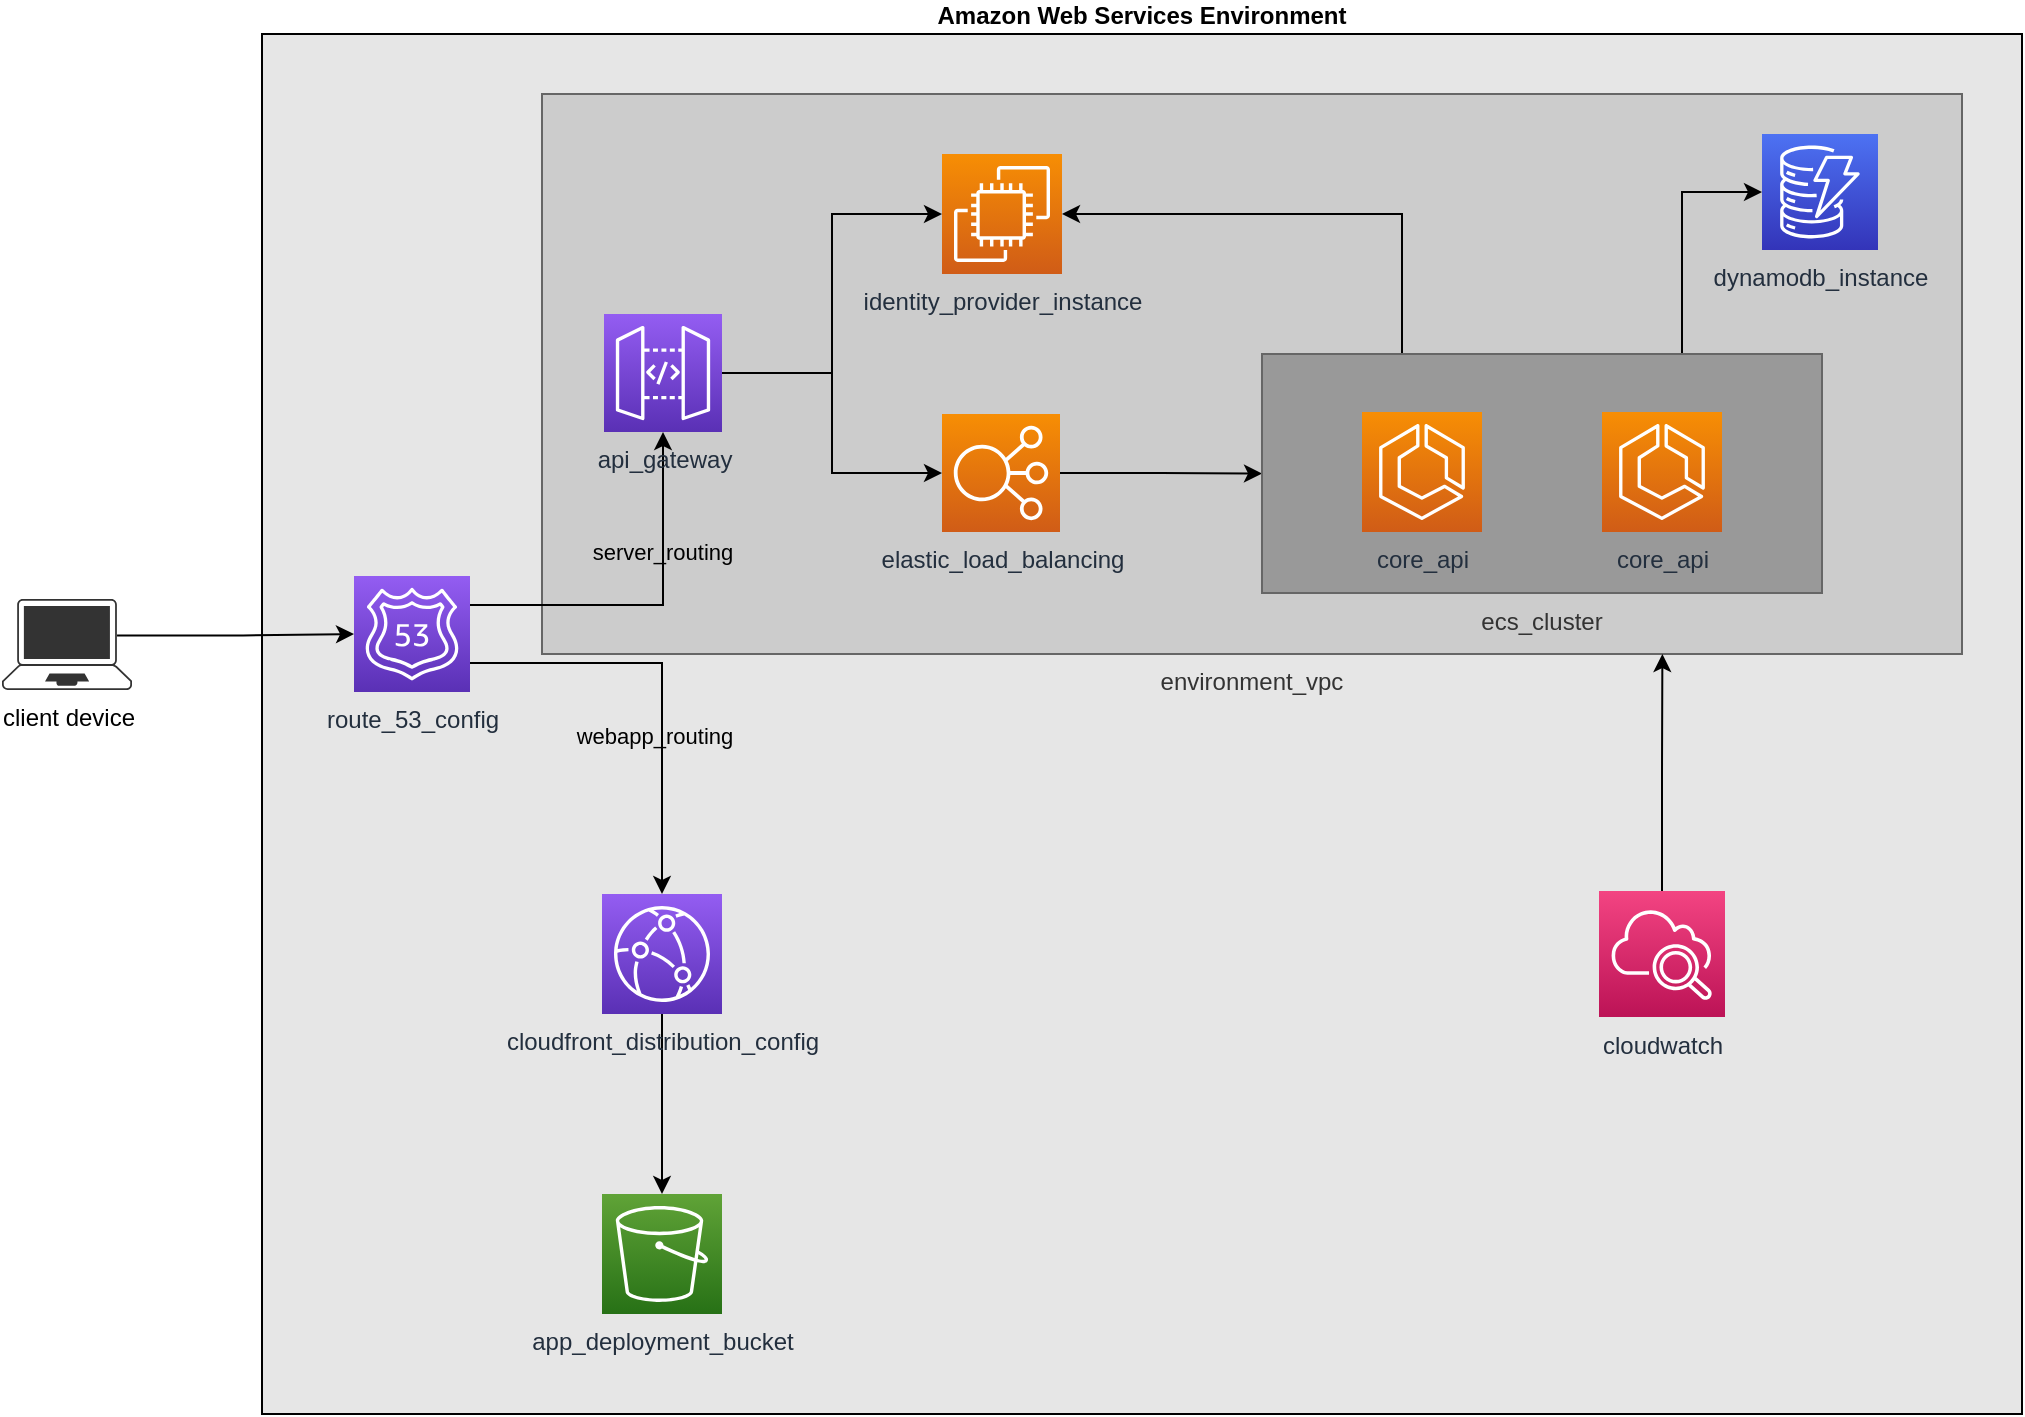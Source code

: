 <mxfile pages="2">
    <diagram id="TbWJORAyNabHfrq1eeGD" name="diagram">
        <mxGraphModel dx="696" dy="445" grid="1" gridSize="10" guides="1" tooltips="1" connect="1" arrows="1" fold="1" page="1" pageScale="1" pageWidth="1100" pageHeight="850" math="0" shadow="0">
            <root>
                <mxCell id="0"/>
                <mxCell id="1" parent="0"/>
                <mxCell id="PY8pIcb9HLgpKI4LF3eB-2" value="Amazon Web Services Environment" style="rounded=0;whiteSpace=wrap;html=1;fontStyle=1;labelPosition=center;verticalLabelPosition=top;align=center;verticalAlign=bottom;fillColor=#E6E6E6;" parent="1" vertex="1">
                    <mxGeometry x="160" y="40" width="880" height="690" as="geometry"/>
                </mxCell>
                <mxCell id="PY8pIcb9HLgpKI4LF3eB-8" style="edgeStyle=orthogonalEdgeStyle;rounded=0;orthogonalLoop=1;jettySize=auto;html=1;exitX=1;exitY=0.75;exitDx=0;exitDy=0;exitPerimeter=0;" parent="1" source="PY8pIcb9HLgpKI4LF3eB-4" target="PY8pIcb9HLgpKI4LF3eB-6" edge="1">
                    <mxGeometry relative="1" as="geometry"/>
                </mxCell>
                <mxCell id="PY8pIcb9HLgpKI4LF3eB-9" value="webapp_routing" style="edgeLabel;html=1;align=center;verticalAlign=middle;resizable=0;points=[];labelBackgroundColor=none;" parent="PY8pIcb9HLgpKI4LF3eB-8" vertex="1" connectable="0">
                    <mxGeometry x="0.25" y="-4" relative="1" as="geometry">
                        <mxPoint as="offset"/>
                    </mxGeometry>
                </mxCell>
                <mxCell id="PY8pIcb9HLgpKI4LF3eB-4" value="route_53_config" style="sketch=0;points=[[0,0,0],[0.25,0,0],[0.5,0,0],[0.75,0,0],[1,0,0],[0,1,0],[0.25,1,0],[0.5,1,0],[0.75,1,0],[1,1,0],[0,0.25,0],[0,0.5,0],[0,0.75,0],[1,0.25,0],[1,0.5,0],[1,0.75,0]];outlineConnect=0;fontColor=#232F3E;gradientColor=#945DF2;gradientDirection=north;fillColor=#5A30B5;strokeColor=#ffffff;dashed=0;verticalLabelPosition=bottom;verticalAlign=top;align=center;html=1;fontSize=12;fontStyle=0;aspect=fixed;shape=mxgraph.aws4.resourceIcon;resIcon=mxgraph.aws4.route_53;" parent="1" vertex="1">
                    <mxGeometry x="206" y="311" width="58" height="58" as="geometry"/>
                </mxCell>
                <mxCell id="PY8pIcb9HLgpKI4LF3eB-21" value="environment_vpc" style="rounded=0;whiteSpace=wrap;html=1;labelBackgroundColor=none;fillColor=#CCCCCC;strokeColor=#666666;fontColor=#333333;labelPosition=center;verticalLabelPosition=bottom;align=center;verticalAlign=top;" parent="1" vertex="1">
                    <mxGeometry x="300" y="70" width="710" height="280" as="geometry"/>
                </mxCell>
                <mxCell id="PY8pIcb9HLgpKI4LF3eB-18" style="edgeStyle=orthogonalEdgeStyle;rounded=0;orthogonalLoop=1;jettySize=auto;html=1;exitX=1;exitY=0.25;exitDx=0;exitDy=0;exitPerimeter=0;entryX=0.5;entryY=1;entryDx=0;entryDy=0;entryPerimeter=0;labelBackgroundColor=none;" parent="1" source="PY8pIcb9HLgpKI4LF3eB-4" target="PY8pIcb9HLgpKI4LF3eB-16" edge="1">
                    <mxGeometry relative="1" as="geometry"/>
                </mxCell>
                <mxCell id="PY8pIcb9HLgpKI4LF3eB-19" value="server_routing" style="edgeLabel;html=1;align=center;verticalAlign=middle;resizable=0;points=[];labelBackgroundColor=none;" parent="PY8pIcb9HLgpKI4LF3eB-18" vertex="1" connectable="0">
                    <mxGeometry x="0.349" y="1" relative="1" as="geometry">
                        <mxPoint as="offset"/>
                    </mxGeometry>
                </mxCell>
                <mxCell id="PY8pIcb9HLgpKI4LF3eB-13" style="edgeStyle=orthogonalEdgeStyle;rounded=0;orthogonalLoop=1;jettySize=auto;html=1;" parent="1" source="PY8pIcb9HLgpKI4LF3eB-6" target="PY8pIcb9HLgpKI4LF3eB-12" edge="1">
                    <mxGeometry relative="1" as="geometry"/>
                </mxCell>
                <mxCell id="PY8pIcb9HLgpKI4LF3eB-6" value="cloudfront_distribution_config" style="sketch=0;points=[[0,0,0],[0.25,0,0],[0.5,0,0],[0.75,0,0],[1,0,0],[0,1,0],[0.25,1,0],[0.5,1,0],[0.75,1,0],[1,1,0],[0,0.25,0],[0,0.5,0],[0,0.75,0],[1,0.25,0],[1,0.5,0],[1,0.75,0]];outlineConnect=0;fontColor=#232F3E;gradientColor=#945DF2;gradientDirection=north;fillColor=#5A30B5;strokeColor=#ffffff;dashed=0;verticalLabelPosition=bottom;verticalAlign=top;align=center;html=1;fontSize=12;fontStyle=0;aspect=fixed;shape=mxgraph.aws4.resourceIcon;resIcon=mxgraph.aws4.cloudfront;" parent="1" vertex="1">
                    <mxGeometry x="330" y="470" width="60" height="60" as="geometry"/>
                </mxCell>
                <mxCell id="PY8pIcb9HLgpKI4LF3eB-12" value="app_deployment_bucket" style="sketch=0;points=[[0,0,0],[0.25,0,0],[0.5,0,0],[0.75,0,0],[1,0,0],[0,1,0],[0.25,1,0],[0.5,1,0],[0.75,1,0],[1,1,0],[0,0.25,0],[0,0.5,0],[0,0.75,0],[1,0.25,0],[1,0.5,0],[1,0.75,0]];outlineConnect=0;fontColor=#232F3E;gradientColor=#60A337;gradientDirection=north;fillColor=#277116;strokeColor=#ffffff;dashed=0;verticalLabelPosition=bottom;verticalAlign=top;align=center;html=1;fontSize=12;fontStyle=0;aspect=fixed;shape=mxgraph.aws4.resourceIcon;resIcon=mxgraph.aws4.s3;labelBackgroundColor=none;" parent="1" vertex="1">
                    <mxGeometry x="330" y="620" width="60" height="60" as="geometry"/>
                </mxCell>
                <mxCell id="PY8pIcb9HLgpKI4LF3eB-24" style="edgeStyle=orthogonalEdgeStyle;rounded=0;orthogonalLoop=1;jettySize=auto;html=1;labelBackgroundColor=none;" parent="1" source="PY8pIcb9HLgpKI4LF3eB-16" target="PY8pIcb9HLgpKI4LF3eB-23" edge="1">
                    <mxGeometry relative="1" as="geometry"/>
                </mxCell>
                <mxCell id="PY8pIcb9HLgpKI4LF3eB-32" style="edgeStyle=orthogonalEdgeStyle;rounded=0;orthogonalLoop=1;jettySize=auto;html=1;entryX=0;entryY=0.5;entryDx=0;entryDy=0;entryPerimeter=0;labelBackgroundColor=none;" parent="1" source="PY8pIcb9HLgpKI4LF3eB-16" target="PY8pIcb9HLgpKI4LF3eB-25" edge="1">
                    <mxGeometry relative="1" as="geometry"/>
                </mxCell>
                <mxCell id="PY8pIcb9HLgpKI4LF3eB-16" value="api_gateway" style="sketch=0;points=[[0,0,0],[0.25,0,0],[0.5,0,0],[0.75,0,0],[1,0,0],[0,1,0],[0.25,1,0],[0.5,1,0],[0.75,1,0],[1,1,0],[0,0.25,0],[0,0.5,0],[0,0.75,0],[1,0.25,0],[1,0.5,0],[1,0.75,0]];outlineConnect=0;fontColor=#232F3E;gradientColor=#945DF2;gradientDirection=north;fillColor=#5A30B5;strokeColor=#ffffff;dashed=0;verticalLabelPosition=bottom;verticalAlign=top;align=center;html=1;fontSize=12;fontStyle=0;aspect=fixed;shape=mxgraph.aws4.resourceIcon;resIcon=mxgraph.aws4.api_gateway;labelBackgroundColor=none;" parent="1" vertex="1">
                    <mxGeometry x="331" y="180" width="59" height="59" as="geometry"/>
                </mxCell>
                <mxCell id="PY8pIcb9HLgpKI4LF3eB-20" value="dynamodb_instance" style="sketch=0;points=[[0,0,0],[0.25,0,0],[0.5,0,0],[0.75,0,0],[1,0,0],[0,1,0],[0.25,1,0],[0.5,1,0],[0.75,1,0],[1,1,0],[0,0.25,0],[0,0.5,0],[0,0.75,0],[1,0.25,0],[1,0.5,0],[1,0.75,0]];outlineConnect=0;fontColor=#232F3E;gradientColor=#4D72F3;gradientDirection=north;fillColor=#3334B9;strokeColor=#ffffff;dashed=0;verticalLabelPosition=bottom;verticalAlign=top;align=center;html=1;fontSize=12;fontStyle=0;aspect=fixed;shape=mxgraph.aws4.resourceIcon;resIcon=mxgraph.aws4.dynamodb;labelBackgroundColor=none;" parent="1" vertex="1">
                    <mxGeometry x="910" y="90" width="58" height="58" as="geometry"/>
                </mxCell>
                <mxCell id="PY8pIcb9HLgpKI4LF3eB-28" style="edgeStyle=orthogonalEdgeStyle;rounded=0;orthogonalLoop=1;jettySize=auto;html=1;entryX=0;entryY=0.5;entryDx=0;entryDy=0;labelBackgroundColor=none;" parent="1" source="PY8pIcb9HLgpKI4LF3eB-23" target="PY8pIcb9HLgpKI4LF3eB-26" edge="1">
                    <mxGeometry relative="1" as="geometry"/>
                </mxCell>
                <mxCell id="PY8pIcb9HLgpKI4LF3eB-23" value="elastic_load_balancing" style="sketch=0;points=[[0,0,0],[0.25,0,0],[0.5,0,0],[0.75,0,0],[1,0,0],[0,1,0],[0.25,1,0],[0.5,1,0],[0.75,1,0],[1,1,0],[0,0.25,0],[0,0.5,0],[0,0.75,0],[1,0.25,0],[1,0.5,0],[1,0.75,0]];outlineConnect=0;fontColor=#232F3E;gradientColor=#F78E04;gradientDirection=north;fillColor=#D05C17;strokeColor=#ffffff;dashed=0;verticalLabelPosition=bottom;verticalAlign=top;align=center;html=1;fontSize=12;fontStyle=0;aspect=fixed;shape=mxgraph.aws4.resourceIcon;resIcon=mxgraph.aws4.elastic_load_balancing;labelBackgroundColor=none;" parent="1" vertex="1">
                    <mxGeometry x="500" y="230" width="59" height="59" as="geometry"/>
                </mxCell>
                <mxCell id="PY8pIcb9HLgpKI4LF3eB-25" value="identity_provider_instance" style="sketch=0;points=[[0,0,0],[0.25,0,0],[0.5,0,0],[0.75,0,0],[1,0,0],[0,1,0],[0.25,1,0],[0.5,1,0],[0.75,1,0],[1,1,0],[0,0.25,0],[0,0.5,0],[0,0.75,0],[1,0.25,0],[1,0.5,0],[1,0.75,0]];outlineConnect=0;fontColor=#232F3E;gradientColor=#F78E04;gradientDirection=north;fillColor=#D05C17;strokeColor=#ffffff;dashed=0;verticalLabelPosition=bottom;verticalAlign=top;align=center;html=1;fontSize=12;fontStyle=0;aspect=fixed;shape=mxgraph.aws4.resourceIcon;resIcon=mxgraph.aws4.ec2;labelBackgroundColor=none;" parent="1" vertex="1">
                    <mxGeometry x="500" y="100" width="60" height="60" as="geometry"/>
                </mxCell>
                <mxCell id="PY8pIcb9HLgpKI4LF3eB-33" style="edgeStyle=orthogonalEdgeStyle;rounded=0;orthogonalLoop=1;jettySize=auto;html=1;exitX=0.25;exitY=0;exitDx=0;exitDy=0;entryX=1;entryY=0.5;entryDx=0;entryDy=0;entryPerimeter=0;labelBackgroundColor=none;" parent="1" source="PY8pIcb9HLgpKI4LF3eB-26" target="PY8pIcb9HLgpKI4LF3eB-25" edge="1">
                    <mxGeometry relative="1" as="geometry"/>
                </mxCell>
                <mxCell id="PY8pIcb9HLgpKI4LF3eB-34" style="edgeStyle=orthogonalEdgeStyle;rounded=0;orthogonalLoop=1;jettySize=auto;html=1;exitX=0.75;exitY=0;exitDx=0;exitDy=0;entryX=0;entryY=0.5;entryDx=0;entryDy=0;entryPerimeter=0;labelBackgroundColor=none;" parent="1" source="PY8pIcb9HLgpKI4LF3eB-26" target="PY8pIcb9HLgpKI4LF3eB-20" edge="1">
                    <mxGeometry relative="1" as="geometry"/>
                </mxCell>
                <mxCell id="PY8pIcb9HLgpKI4LF3eB-26" value="ecs_cluster" style="rounded=0;whiteSpace=wrap;html=1;labelBackgroundColor=none;fillColor=#999999;labelPosition=center;verticalLabelPosition=bottom;align=center;verticalAlign=top;strokeColor=#666666;fontColor=#333333;" parent="1" vertex="1">
                    <mxGeometry x="660" y="200" width="280" height="119.5" as="geometry"/>
                </mxCell>
                <mxCell id="PY8pIcb9HLgpKI4LF3eB-29" value="core_api" style="sketch=0;points=[[0,0,0],[0.25,0,0],[0.5,0,0],[0.75,0,0],[1,0,0],[0,1,0],[0.25,1,0],[0.5,1,0],[0.75,1,0],[1,1,0],[0,0.25,0],[0,0.5,0],[0,0.75,0],[1,0.25,0],[1,0.5,0],[1,0.75,0]];outlineConnect=0;fontColor=#232F3E;gradientColor=#F78E04;gradientDirection=north;fillColor=#D05C17;strokeColor=#ffffff;dashed=0;verticalLabelPosition=bottom;verticalAlign=top;align=center;html=1;fontSize=12;fontStyle=0;aspect=fixed;shape=mxgraph.aws4.resourceIcon;resIcon=mxgraph.aws4.ecs;labelBackgroundColor=none;" parent="1" vertex="1">
                    <mxGeometry x="710" y="229" width="60" height="60" as="geometry"/>
                </mxCell>
                <mxCell id="PY8pIcb9HLgpKI4LF3eB-30" value="core_api" style="sketch=0;points=[[0,0,0],[0.25,0,0],[0.5,0,0],[0.75,0,0],[1,0,0],[0,1,0],[0.25,1,0],[0.5,1,0],[0.75,1,0],[1,1,0],[0,0.25,0],[0,0.5,0],[0,0.75,0],[1,0.25,0],[1,0.5,0],[1,0.75,0]];outlineConnect=0;fontColor=#232F3E;gradientColor=#F78E04;gradientDirection=north;fillColor=#D05C17;strokeColor=#ffffff;dashed=0;verticalLabelPosition=bottom;verticalAlign=top;align=center;html=1;fontSize=12;fontStyle=0;aspect=fixed;shape=mxgraph.aws4.resourceIcon;resIcon=mxgraph.aws4.ecs;labelBackgroundColor=none;" parent="1" vertex="1">
                    <mxGeometry x="830" y="229" width="60" height="60" as="geometry"/>
                </mxCell>
                <mxCell id="PY8pIcb9HLgpKI4LF3eB-38" style="edgeStyle=orthogonalEdgeStyle;rounded=0;orthogonalLoop=1;jettySize=auto;html=1;exitX=0.5;exitY=0;exitDx=0;exitDy=0;exitPerimeter=0;entryX=0.789;entryY=1;entryDx=0;entryDy=0;entryPerimeter=0;labelBackgroundColor=none;" parent="1" source="PY8pIcb9HLgpKI4LF3eB-35" target="PY8pIcb9HLgpKI4LF3eB-21" edge="1">
                    <mxGeometry relative="1" as="geometry"/>
                </mxCell>
                <mxCell id="PY8pIcb9HLgpKI4LF3eB-35" value="cloudwatch" style="sketch=0;points=[[0,0,0],[0.25,0,0],[0.5,0,0],[0.75,0,0],[1,0,0],[0,1,0],[0.25,1,0],[0.5,1,0],[0.75,1,0],[1,1,0],[0,0.25,0],[0,0.5,0],[0,0.75,0],[1,0.25,0],[1,0.5,0],[1,0.75,0]];points=[[0,0,0],[0.25,0,0],[0.5,0,0],[0.75,0,0],[1,0,0],[0,1,0],[0.25,1,0],[0.5,1,0],[0.75,1,0],[1,1,0],[0,0.25,0],[0,0.5,0],[0,0.75,0],[1,0.25,0],[1,0.5,0],[1,0.75,0]];outlineConnect=0;fontColor=#232F3E;gradientColor=#F34482;gradientDirection=north;fillColor=#BC1356;strokeColor=#ffffff;dashed=0;verticalLabelPosition=bottom;verticalAlign=top;align=center;html=1;fontSize=12;fontStyle=0;aspect=fixed;shape=mxgraph.aws4.resourceIcon;resIcon=mxgraph.aws4.cloudwatch_2;labelBackgroundColor=none;" parent="1" vertex="1">
                    <mxGeometry x="828.5" y="468.5" width="63" height="63" as="geometry"/>
                </mxCell>
                <mxCell id="PY8pIcb9HLgpKI4LF3eB-41" style="edgeStyle=orthogonalEdgeStyle;rounded=0;orthogonalLoop=1;jettySize=auto;html=1;exitX=0.885;exitY=0.4;exitDx=0;exitDy=0;exitPerimeter=0;labelBackgroundColor=none;" parent="1" source="PY8pIcb9HLgpKI4LF3eB-40" target="PY8pIcb9HLgpKI4LF3eB-4" edge="1">
                    <mxGeometry relative="1" as="geometry"/>
                </mxCell>
                <mxCell id="PY8pIcb9HLgpKI4LF3eB-40" value="client device" style="points=[[0.13,0.02,0],[0.5,0,0],[0.87,0.02,0],[0.885,0.4,0],[0.985,0.985,0],[0.5,1,0],[0.015,0.985,0],[0.115,0.4,0]];verticalLabelPosition=bottom;sketch=0;html=1;verticalAlign=top;aspect=fixed;align=center;pointerEvents=1;shape=mxgraph.cisco19.laptop;fillColor=#333333;strokeColor=none;labelBackgroundColor=none;" parent="1" vertex="1">
                    <mxGeometry x="30" y="322.5" width="65" height="45.5" as="geometry"/>
                </mxCell>
            </root>
        </mxGraphModel>
    </diagram>
</mxfile>